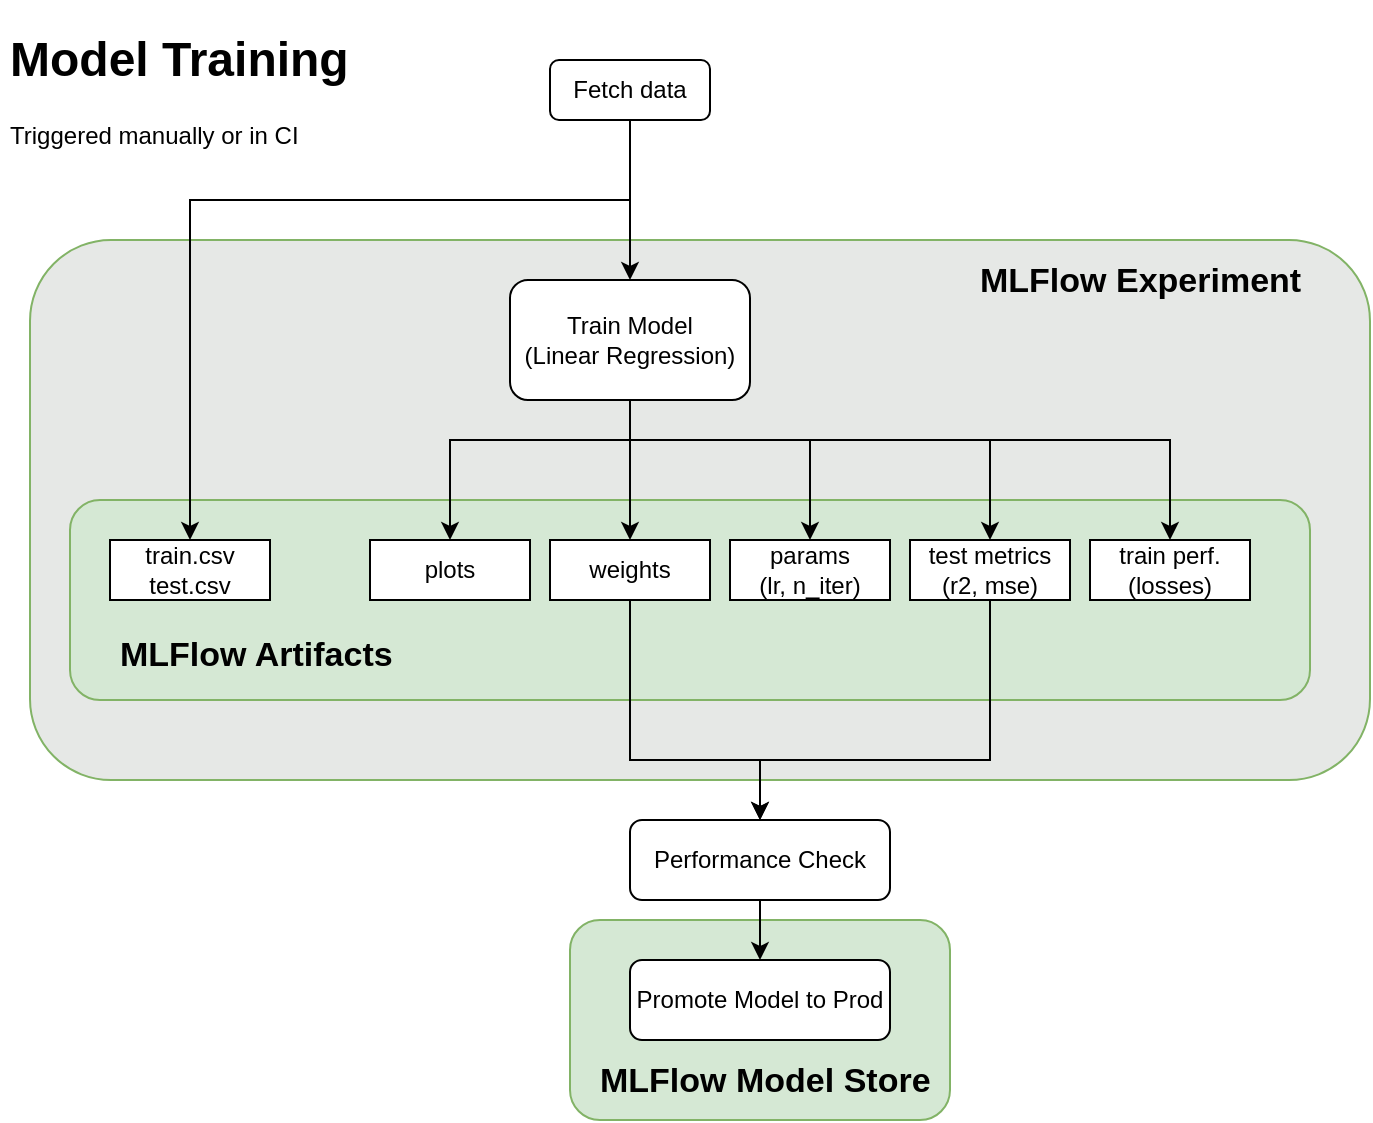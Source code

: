 <mxfile version="21.3.6" type="device">
  <diagram name="Page-1" id="TtwZJ9YMyL45LSqe0QGF">
    <mxGraphModel dx="1563" dy="596" grid="1" gridSize="10" guides="1" tooltips="1" connect="1" arrows="1" fold="1" page="1" pageScale="1" pageWidth="850" pageHeight="1100" math="0" shadow="0">
      <root>
        <mxCell id="0" />
        <mxCell id="1" parent="0" />
        <mxCell id="2fGCAzGPFohAxpp_c-tU-32" value="" style="rounded=1;whiteSpace=wrap;html=1;fillColor=#d5e8d4;strokeColor=#82b366;" vertex="1" parent="1">
          <mxGeometry x="380" y="510" width="190" height="100" as="geometry" />
        </mxCell>
        <mxCell id="2fGCAzGPFohAxpp_c-tU-28" value="" style="rounded=1;whiteSpace=wrap;html=1;fillColor=#E6E8E6;strokeColor=#82b366;" vertex="1" parent="1">
          <mxGeometry x="110" y="170" width="670" height="270" as="geometry" />
        </mxCell>
        <mxCell id="2fGCAzGPFohAxpp_c-tU-13" value="" style="rounded=1;whiteSpace=wrap;html=1;fillColor=#d5e8d4;strokeColor=#82b366;" vertex="1" parent="1">
          <mxGeometry x="130" y="300" width="620" height="100" as="geometry" />
        </mxCell>
        <mxCell id="2fGCAzGPFohAxpp_c-tU-4" style="edgeStyle=orthogonalEdgeStyle;rounded=0;orthogonalLoop=1;jettySize=auto;html=1;entryX=0.5;entryY=0;entryDx=0;entryDy=0;" edge="1" parent="1" source="2fGCAzGPFohAxpp_c-tU-1">
          <mxGeometry relative="1" as="geometry">
            <mxPoint x="410" y="190" as="targetPoint" />
          </mxGeometry>
        </mxCell>
        <mxCell id="2fGCAzGPFohAxpp_c-tU-21" style="edgeStyle=orthogonalEdgeStyle;rounded=0;orthogonalLoop=1;jettySize=auto;html=1;" edge="1" parent="1" source="2fGCAzGPFohAxpp_c-tU-1" target="2fGCAzGPFohAxpp_c-tU-5">
          <mxGeometry relative="1" as="geometry">
            <Array as="points">
              <mxPoint x="410" y="150" />
              <mxPoint x="190" y="150" />
            </Array>
          </mxGeometry>
        </mxCell>
        <mxCell id="2fGCAzGPFohAxpp_c-tU-1" value="Fetch data" style="rounded=1;whiteSpace=wrap;html=1;" vertex="1" parent="1">
          <mxGeometry x="370" y="80" width="80" height="30" as="geometry" />
        </mxCell>
        <mxCell id="2fGCAzGPFohAxpp_c-tU-5" value="&lt;div&gt;train.csv&lt;/div&gt;&lt;div&gt;test.csv&lt;/div&gt;" style="rounded=0;whiteSpace=wrap;html=1;" vertex="1" parent="1">
          <mxGeometry x="150" y="320" width="80" height="30" as="geometry" />
        </mxCell>
        <mxCell id="2fGCAzGPFohAxpp_c-tU-22" style="edgeStyle=orthogonalEdgeStyle;rounded=0;orthogonalLoop=1;jettySize=auto;html=1;entryX=0.5;entryY=0;entryDx=0;entryDy=0;" edge="1" parent="1" source="2fGCAzGPFohAxpp_c-tU-6" target="2fGCAzGPFohAxpp_c-tU-9">
          <mxGeometry relative="1" as="geometry" />
        </mxCell>
        <mxCell id="2fGCAzGPFohAxpp_c-tU-23" style="edgeStyle=orthogonalEdgeStyle;rounded=0;orthogonalLoop=1;jettySize=auto;html=1;entryX=0.5;entryY=0;entryDx=0;entryDy=0;" edge="1" parent="1" source="2fGCAzGPFohAxpp_c-tU-6" target="2fGCAzGPFohAxpp_c-tU-8">
          <mxGeometry relative="1" as="geometry">
            <Array as="points">
              <mxPoint x="410" y="270" />
              <mxPoint x="320" y="270" />
            </Array>
          </mxGeometry>
        </mxCell>
        <mxCell id="2fGCAzGPFohAxpp_c-tU-24" style="edgeStyle=orthogonalEdgeStyle;rounded=0;orthogonalLoop=1;jettySize=auto;html=1;entryX=0.5;entryY=0;entryDx=0;entryDy=0;" edge="1" parent="1" source="2fGCAzGPFohAxpp_c-tU-6" target="2fGCAzGPFohAxpp_c-tU-10">
          <mxGeometry relative="1" as="geometry">
            <Array as="points">
              <mxPoint x="410" y="270" />
              <mxPoint x="500" y="270" />
            </Array>
          </mxGeometry>
        </mxCell>
        <mxCell id="2fGCAzGPFohAxpp_c-tU-25" style="edgeStyle=orthogonalEdgeStyle;rounded=0;orthogonalLoop=1;jettySize=auto;html=1;" edge="1" parent="1" source="2fGCAzGPFohAxpp_c-tU-6" target="2fGCAzGPFohAxpp_c-tU-11">
          <mxGeometry relative="1" as="geometry">
            <Array as="points">
              <mxPoint x="410" y="270" />
              <mxPoint x="590" y="270" />
            </Array>
          </mxGeometry>
        </mxCell>
        <mxCell id="2fGCAzGPFohAxpp_c-tU-27" style="edgeStyle=orthogonalEdgeStyle;rounded=0;orthogonalLoop=1;jettySize=auto;html=1;entryX=0.5;entryY=0;entryDx=0;entryDy=0;" edge="1" parent="1" source="2fGCAzGPFohAxpp_c-tU-6" target="2fGCAzGPFohAxpp_c-tU-26">
          <mxGeometry relative="1" as="geometry">
            <Array as="points">
              <mxPoint x="410" y="270" />
              <mxPoint x="680" y="270" />
            </Array>
          </mxGeometry>
        </mxCell>
        <mxCell id="2fGCAzGPFohAxpp_c-tU-6" value="&lt;div&gt;Train Model&lt;/div&gt;&lt;div&gt;(Linear Regression)&lt;br&gt;&lt;/div&gt;" style="rounded=1;whiteSpace=wrap;html=1;" vertex="1" parent="1">
          <mxGeometry x="350" y="190" width="120" height="60" as="geometry" />
        </mxCell>
        <mxCell id="2fGCAzGPFohAxpp_c-tU-8" value="plots" style="rounded=0;whiteSpace=wrap;html=1;" vertex="1" parent="1">
          <mxGeometry x="280" y="320" width="80" height="30" as="geometry" />
        </mxCell>
        <mxCell id="2fGCAzGPFohAxpp_c-tU-17" style="edgeStyle=orthogonalEdgeStyle;rounded=0;orthogonalLoop=1;jettySize=auto;html=1;" edge="1" parent="1" source="2fGCAzGPFohAxpp_c-tU-9" target="2fGCAzGPFohAxpp_c-tU-15">
          <mxGeometry relative="1" as="geometry">
            <Array as="points">
              <mxPoint x="410" y="430" />
              <mxPoint x="475" y="430" />
            </Array>
          </mxGeometry>
        </mxCell>
        <mxCell id="2fGCAzGPFohAxpp_c-tU-9" value="weights" style="rounded=0;whiteSpace=wrap;html=1;" vertex="1" parent="1">
          <mxGeometry x="370" y="320" width="80" height="30" as="geometry" />
        </mxCell>
        <mxCell id="2fGCAzGPFohAxpp_c-tU-10" value="&lt;div&gt;params&lt;/div&gt;(lr, n_iter)" style="rounded=0;whiteSpace=wrap;html=1;" vertex="1" parent="1">
          <mxGeometry x="460" y="320" width="80" height="30" as="geometry" />
        </mxCell>
        <mxCell id="2fGCAzGPFohAxpp_c-tU-18" style="edgeStyle=orthogonalEdgeStyle;rounded=0;orthogonalLoop=1;jettySize=auto;html=1;entryX=0.5;entryY=0;entryDx=0;entryDy=0;" edge="1" parent="1" source="2fGCAzGPFohAxpp_c-tU-11" target="2fGCAzGPFohAxpp_c-tU-15">
          <mxGeometry relative="1" as="geometry">
            <Array as="points">
              <mxPoint x="590" y="430" />
              <mxPoint x="475" y="430" />
            </Array>
          </mxGeometry>
        </mxCell>
        <mxCell id="2fGCAzGPFohAxpp_c-tU-11" value="&lt;div&gt;test metrics&lt;/div&gt;&lt;div&gt;(r2, mse)&lt;br&gt;&lt;/div&gt;" style="rounded=0;whiteSpace=wrap;html=1;" vertex="1" parent="1">
          <mxGeometry x="550" y="320" width="80" height="30" as="geometry" />
        </mxCell>
        <mxCell id="2fGCAzGPFohAxpp_c-tU-14" value="&lt;h1 style=&quot;font-size: 17px;&quot;&gt;MLFlow Artifacts&lt;/h1&gt;" style="text;html=1;strokeColor=none;fillColor=none;spacing=5;spacingTop=-20;whiteSpace=wrap;overflow=hidden;rounded=0;fontSize=17;" vertex="1" parent="1">
          <mxGeometry x="150" y="367" width="150" height="30" as="geometry" />
        </mxCell>
        <mxCell id="2fGCAzGPFohAxpp_c-tU-20" style="edgeStyle=orthogonalEdgeStyle;rounded=0;orthogonalLoop=1;jettySize=auto;html=1;entryX=0.5;entryY=0;entryDx=0;entryDy=0;" edge="1" parent="1" source="2fGCAzGPFohAxpp_c-tU-15" target="2fGCAzGPFohAxpp_c-tU-19">
          <mxGeometry relative="1" as="geometry" />
        </mxCell>
        <mxCell id="2fGCAzGPFohAxpp_c-tU-15" value="Performance Check" style="rounded=1;whiteSpace=wrap;html=1;" vertex="1" parent="1">
          <mxGeometry x="410" y="460" width="130" height="40" as="geometry" />
        </mxCell>
        <mxCell id="2fGCAzGPFohAxpp_c-tU-19" value="&lt;div&gt;Promote Model to Prod&lt;/div&gt;" style="rounded=1;whiteSpace=wrap;html=1;" vertex="1" parent="1">
          <mxGeometry x="410" y="530" width="130" height="40" as="geometry" />
        </mxCell>
        <mxCell id="2fGCAzGPFohAxpp_c-tU-26" value="&lt;div&gt;train perf.&lt;/div&gt;&lt;div&gt;(losses)&lt;br&gt;&lt;/div&gt;" style="rounded=0;whiteSpace=wrap;html=1;" vertex="1" parent="1">
          <mxGeometry x="640" y="320" width="80" height="30" as="geometry" />
        </mxCell>
        <mxCell id="2fGCAzGPFohAxpp_c-tU-29" value="&lt;h1 style=&quot;font-size: 17px;&quot;&gt;MLFlow Experiment&lt;/h1&gt;" style="text;html=1;strokeColor=none;fillColor=none;spacing=5;spacingTop=-20;whiteSpace=wrap;overflow=hidden;rounded=0;fontSize=17;" vertex="1" parent="1">
          <mxGeometry x="580" y="180" width="190" height="30" as="geometry" />
        </mxCell>
        <mxCell id="2fGCAzGPFohAxpp_c-tU-31" value="&lt;h1&gt;Model Training&lt;br&gt;&lt;/h1&gt;&lt;p&gt;Triggered manually or in CI&lt;/p&gt;" style="text;html=1;spacing=5;spacingTop=-20;whiteSpace=wrap;overflow=hidden;rounded=0;labelBackgroundColor=none;labelBorderColor=none;" vertex="1" parent="1">
          <mxGeometry x="95" y="60" width="205" height="90" as="geometry" />
        </mxCell>
        <mxCell id="2fGCAzGPFohAxpp_c-tU-33" value="&lt;h1 style=&quot;font-size: 17px;&quot;&gt;MLFlow Model Store&lt;br&gt;&lt;/h1&gt;" style="text;html=1;strokeColor=none;fillColor=none;spacing=5;spacingTop=-20;whiteSpace=wrap;overflow=hidden;rounded=0;fontSize=17;" vertex="1" parent="1">
          <mxGeometry x="390" y="580" width="180" height="30" as="geometry" />
        </mxCell>
      </root>
    </mxGraphModel>
  </diagram>
</mxfile>

